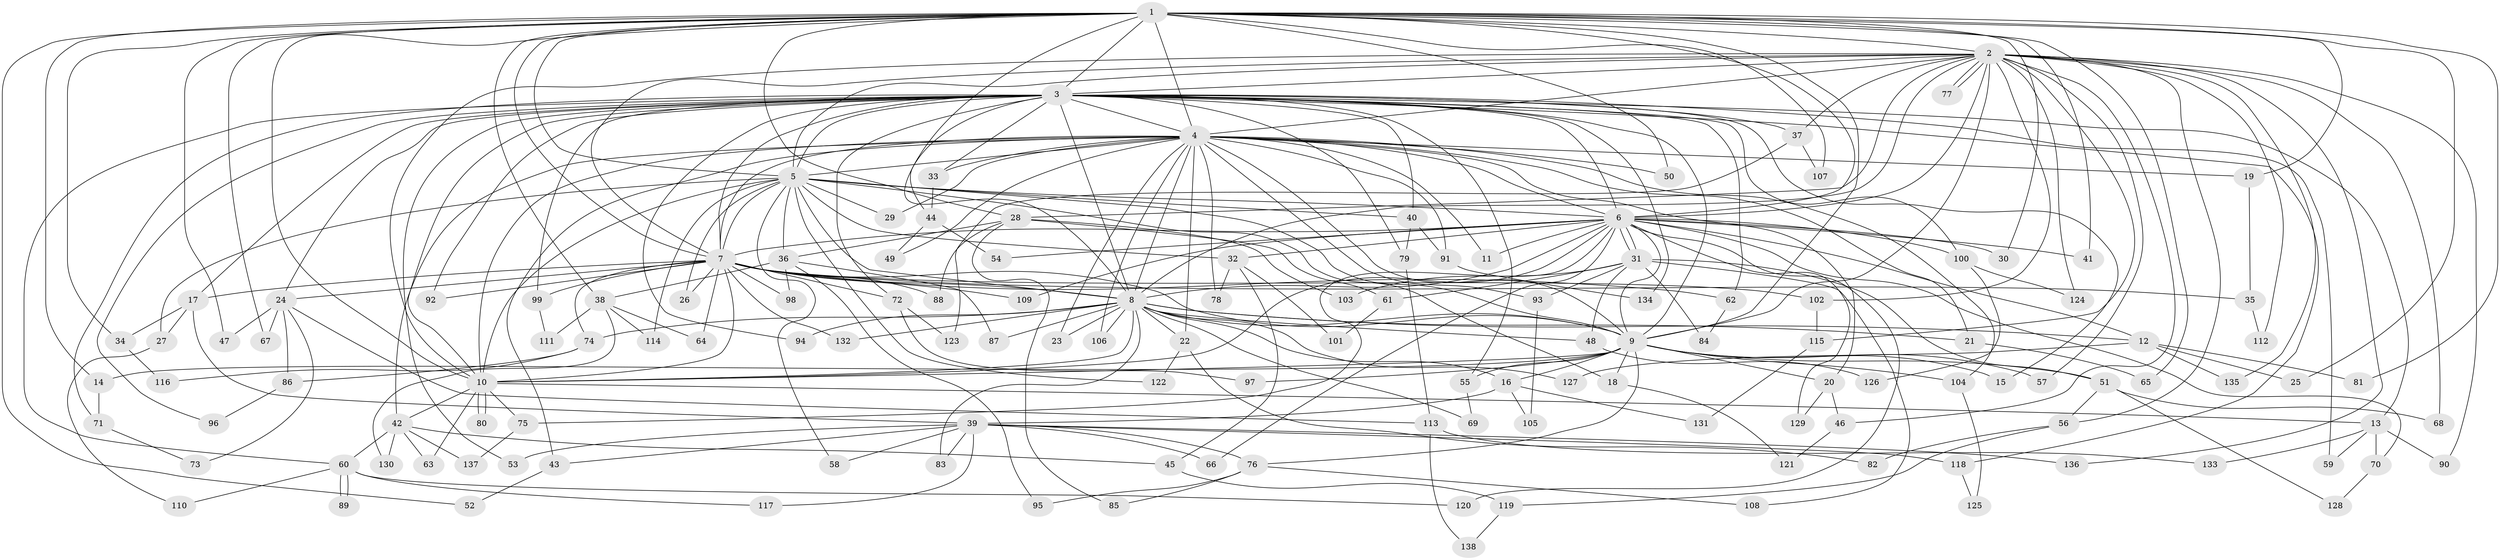 // coarse degree distribution, {16: 0.024390243902439025, 20: 0.024390243902439025, 30: 0.024390243902439025, 12: 0.024390243902439025, 15: 0.024390243902439025, 18: 0.024390243902439025, 2: 0.3902439024390244, 4: 0.07317073170731707, 3: 0.21951219512195122, 1: 0.07317073170731707, 6: 0.04878048780487805, 10: 0.024390243902439025, 11: 0.024390243902439025}
// Generated by graph-tools (version 1.1) at 2025/17/03/04/25 18:17:41]
// undirected, 138 vertices, 301 edges
graph export_dot {
graph [start="1"]
  node [color=gray90,style=filled];
  1;
  2;
  3;
  4;
  5;
  6;
  7;
  8;
  9;
  10;
  11;
  12;
  13;
  14;
  15;
  16;
  17;
  18;
  19;
  20;
  21;
  22;
  23;
  24;
  25;
  26;
  27;
  28;
  29;
  30;
  31;
  32;
  33;
  34;
  35;
  36;
  37;
  38;
  39;
  40;
  41;
  42;
  43;
  44;
  45;
  46;
  47;
  48;
  49;
  50;
  51;
  52;
  53;
  54;
  55;
  56;
  57;
  58;
  59;
  60;
  61;
  62;
  63;
  64;
  65;
  66;
  67;
  68;
  69;
  70;
  71;
  72;
  73;
  74;
  75;
  76;
  77;
  78;
  79;
  80;
  81;
  82;
  83;
  84;
  85;
  86;
  87;
  88;
  89;
  90;
  91;
  92;
  93;
  94;
  95;
  96;
  97;
  98;
  99;
  100;
  101;
  102;
  103;
  104;
  105;
  106;
  107;
  108;
  109;
  110;
  111;
  112;
  113;
  114;
  115;
  116;
  117;
  118;
  119;
  120;
  121;
  122;
  123;
  124;
  125;
  126;
  127;
  128;
  129;
  130;
  131;
  132;
  133;
  134;
  135;
  136;
  137;
  138;
  1 -- 2;
  1 -- 3;
  1 -- 4;
  1 -- 5;
  1 -- 6;
  1 -- 7;
  1 -- 8;
  1 -- 9;
  1 -- 10;
  1 -- 14;
  1 -- 19;
  1 -- 25;
  1 -- 28;
  1 -- 30;
  1 -- 34;
  1 -- 38;
  1 -- 41;
  1 -- 47;
  1 -- 50;
  1 -- 52;
  1 -- 65;
  1 -- 67;
  1 -- 81;
  1 -- 107;
  2 -- 3;
  2 -- 4;
  2 -- 5;
  2 -- 6;
  2 -- 7;
  2 -- 8;
  2 -- 9;
  2 -- 10;
  2 -- 28;
  2 -- 37;
  2 -- 46;
  2 -- 56;
  2 -- 57;
  2 -- 68;
  2 -- 77;
  2 -- 77;
  2 -- 90;
  2 -- 102;
  2 -- 112;
  2 -- 115;
  2 -- 124;
  2 -- 135;
  2 -- 136;
  3 -- 4;
  3 -- 5;
  3 -- 6;
  3 -- 7;
  3 -- 8;
  3 -- 9;
  3 -- 10;
  3 -- 13;
  3 -- 15;
  3 -- 17;
  3 -- 24;
  3 -- 33;
  3 -- 37;
  3 -- 40;
  3 -- 44;
  3 -- 53;
  3 -- 55;
  3 -- 59;
  3 -- 60;
  3 -- 62;
  3 -- 71;
  3 -- 72;
  3 -- 79;
  3 -- 92;
  3 -- 94;
  3 -- 96;
  3 -- 99;
  3 -- 100;
  3 -- 118;
  3 -- 134;
  4 -- 5;
  4 -- 6;
  4 -- 7;
  4 -- 8;
  4 -- 9;
  4 -- 10;
  4 -- 11;
  4 -- 19;
  4 -- 20;
  4 -- 21;
  4 -- 22;
  4 -- 23;
  4 -- 29;
  4 -- 33;
  4 -- 42;
  4 -- 43;
  4 -- 49;
  4 -- 50;
  4 -- 78;
  4 -- 91;
  4 -- 93;
  4 -- 104;
  4 -- 106;
  5 -- 6;
  5 -- 7;
  5 -- 8;
  5 -- 9;
  5 -- 10;
  5 -- 18;
  5 -- 26;
  5 -- 27;
  5 -- 29;
  5 -- 32;
  5 -- 36;
  5 -- 40;
  5 -- 58;
  5 -- 114;
  5 -- 122;
  6 -- 7;
  6 -- 8;
  6 -- 9;
  6 -- 10;
  6 -- 11;
  6 -- 12;
  6 -- 30;
  6 -- 31;
  6 -- 31;
  6 -- 32;
  6 -- 41;
  6 -- 54;
  6 -- 66;
  6 -- 70;
  6 -- 75;
  6 -- 100;
  6 -- 109;
  6 -- 120;
  6 -- 129;
  7 -- 8;
  7 -- 9;
  7 -- 10;
  7 -- 17;
  7 -- 24;
  7 -- 26;
  7 -- 35;
  7 -- 62;
  7 -- 64;
  7 -- 72;
  7 -- 74;
  7 -- 88;
  7 -- 92;
  7 -- 98;
  7 -- 99;
  7 -- 102;
  7 -- 109;
  7 -- 132;
  8 -- 9;
  8 -- 10;
  8 -- 12;
  8 -- 16;
  8 -- 21;
  8 -- 22;
  8 -- 23;
  8 -- 48;
  8 -- 69;
  8 -- 74;
  8 -- 83;
  8 -- 87;
  8 -- 94;
  8 -- 106;
  8 -- 127;
  8 -- 132;
  9 -- 10;
  9 -- 14;
  9 -- 15;
  9 -- 16;
  9 -- 18;
  9 -- 20;
  9 -- 51;
  9 -- 55;
  9 -- 57;
  9 -- 76;
  9 -- 97;
  9 -- 104;
  10 -- 13;
  10 -- 42;
  10 -- 63;
  10 -- 75;
  10 -- 80;
  10 -- 80;
  12 -- 25;
  12 -- 81;
  12 -- 127;
  12 -- 135;
  13 -- 59;
  13 -- 70;
  13 -- 90;
  13 -- 133;
  14 -- 71;
  16 -- 39;
  16 -- 105;
  16 -- 131;
  17 -- 27;
  17 -- 34;
  17 -- 39;
  18 -- 121;
  19 -- 35;
  20 -- 46;
  20 -- 129;
  21 -- 65;
  22 -- 82;
  22 -- 122;
  24 -- 47;
  24 -- 67;
  24 -- 73;
  24 -- 86;
  24 -- 113;
  27 -- 110;
  28 -- 36;
  28 -- 61;
  28 -- 85;
  28 -- 88;
  28 -- 103;
  31 -- 48;
  31 -- 51;
  31 -- 61;
  31 -- 84;
  31 -- 93;
  31 -- 103;
  31 -- 108;
  32 -- 45;
  32 -- 78;
  32 -- 101;
  33 -- 44;
  34 -- 116;
  35 -- 112;
  36 -- 38;
  36 -- 87;
  36 -- 95;
  36 -- 98;
  37 -- 107;
  37 -- 123;
  38 -- 64;
  38 -- 111;
  38 -- 114;
  38 -- 130;
  39 -- 43;
  39 -- 53;
  39 -- 58;
  39 -- 66;
  39 -- 76;
  39 -- 83;
  39 -- 117;
  39 -- 118;
  39 -- 136;
  40 -- 79;
  40 -- 91;
  42 -- 45;
  42 -- 60;
  42 -- 63;
  42 -- 130;
  42 -- 137;
  43 -- 52;
  44 -- 49;
  44 -- 54;
  45 -- 119;
  46 -- 121;
  48 -- 126;
  51 -- 56;
  51 -- 68;
  51 -- 128;
  55 -- 69;
  56 -- 82;
  56 -- 119;
  60 -- 89;
  60 -- 89;
  60 -- 110;
  60 -- 117;
  60 -- 120;
  61 -- 101;
  62 -- 84;
  70 -- 128;
  71 -- 73;
  72 -- 97;
  72 -- 123;
  74 -- 86;
  74 -- 116;
  75 -- 137;
  76 -- 85;
  76 -- 95;
  76 -- 108;
  79 -- 113;
  86 -- 96;
  91 -- 134;
  93 -- 105;
  99 -- 111;
  100 -- 124;
  100 -- 126;
  102 -- 115;
  104 -- 125;
  113 -- 133;
  113 -- 138;
  115 -- 131;
  118 -- 125;
  119 -- 138;
}
